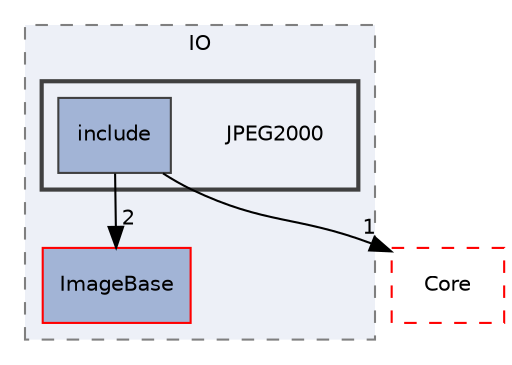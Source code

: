 digraph "JPEG2000"
{
 // LATEX_PDF_SIZE
  edge [fontname="Helvetica",fontsize="10",labelfontname="Helvetica",labelfontsize="10"];
  node [fontname="Helvetica",fontsize="10",shape=record];
  compound=true
  subgraph clusterdir_367545fbb67972528c5e9da3f2610d14 {
    graph [ bgcolor="#edf0f7", pencolor="grey50", style="filled,dashed,", label="IO", fontname="Helvetica", fontsize="10", URL="dir_367545fbb67972528c5e9da3f2610d14.html"]
  dir_020f7385454ba6ea738f2859cea00f45 [shape=box, label="ImageBase", style="filled,", fillcolor="#a2b4d6", color="red", URL="dir_020f7385454ba6ea738f2859cea00f45.html"];
  subgraph clusterdir_28ec9429c3fc6e8846fa2adee58188e6 {
    graph [ bgcolor="#edf0f7", pencolor="grey25", style="filled,bold,", label="", fontname="Helvetica", fontsize="10", URL="dir_28ec9429c3fc6e8846fa2adee58188e6.html"]
    dir_28ec9429c3fc6e8846fa2adee58188e6 [shape=plaintext, label="JPEG2000"];
  dir_efbecbd3776450479637b707f659fe68 [shape=box, label="include", style="filled,", fillcolor="#a2b4d6", color="grey25", URL="dir_efbecbd3776450479637b707f659fe68.html"];
  }
  }
  dir_cac7f9cecb9aa42a0bd05452dddd8a21 [shape=box, label="Core", style="dashed,", fillcolor="#edf0f7", color="red", URL="dir_cac7f9cecb9aa42a0bd05452dddd8a21.html"];
  dir_efbecbd3776450479637b707f659fe68->dir_020f7385454ba6ea738f2859cea00f45 [headlabel="2", labeldistance=1.5 headhref="dir_000122_000046.html"];
  dir_efbecbd3776450479637b707f659fe68->dir_cac7f9cecb9aa42a0bd05452dddd8a21 [headlabel="1", labeldistance=1.5 headhref="dir_000122_000014.html"];
}
